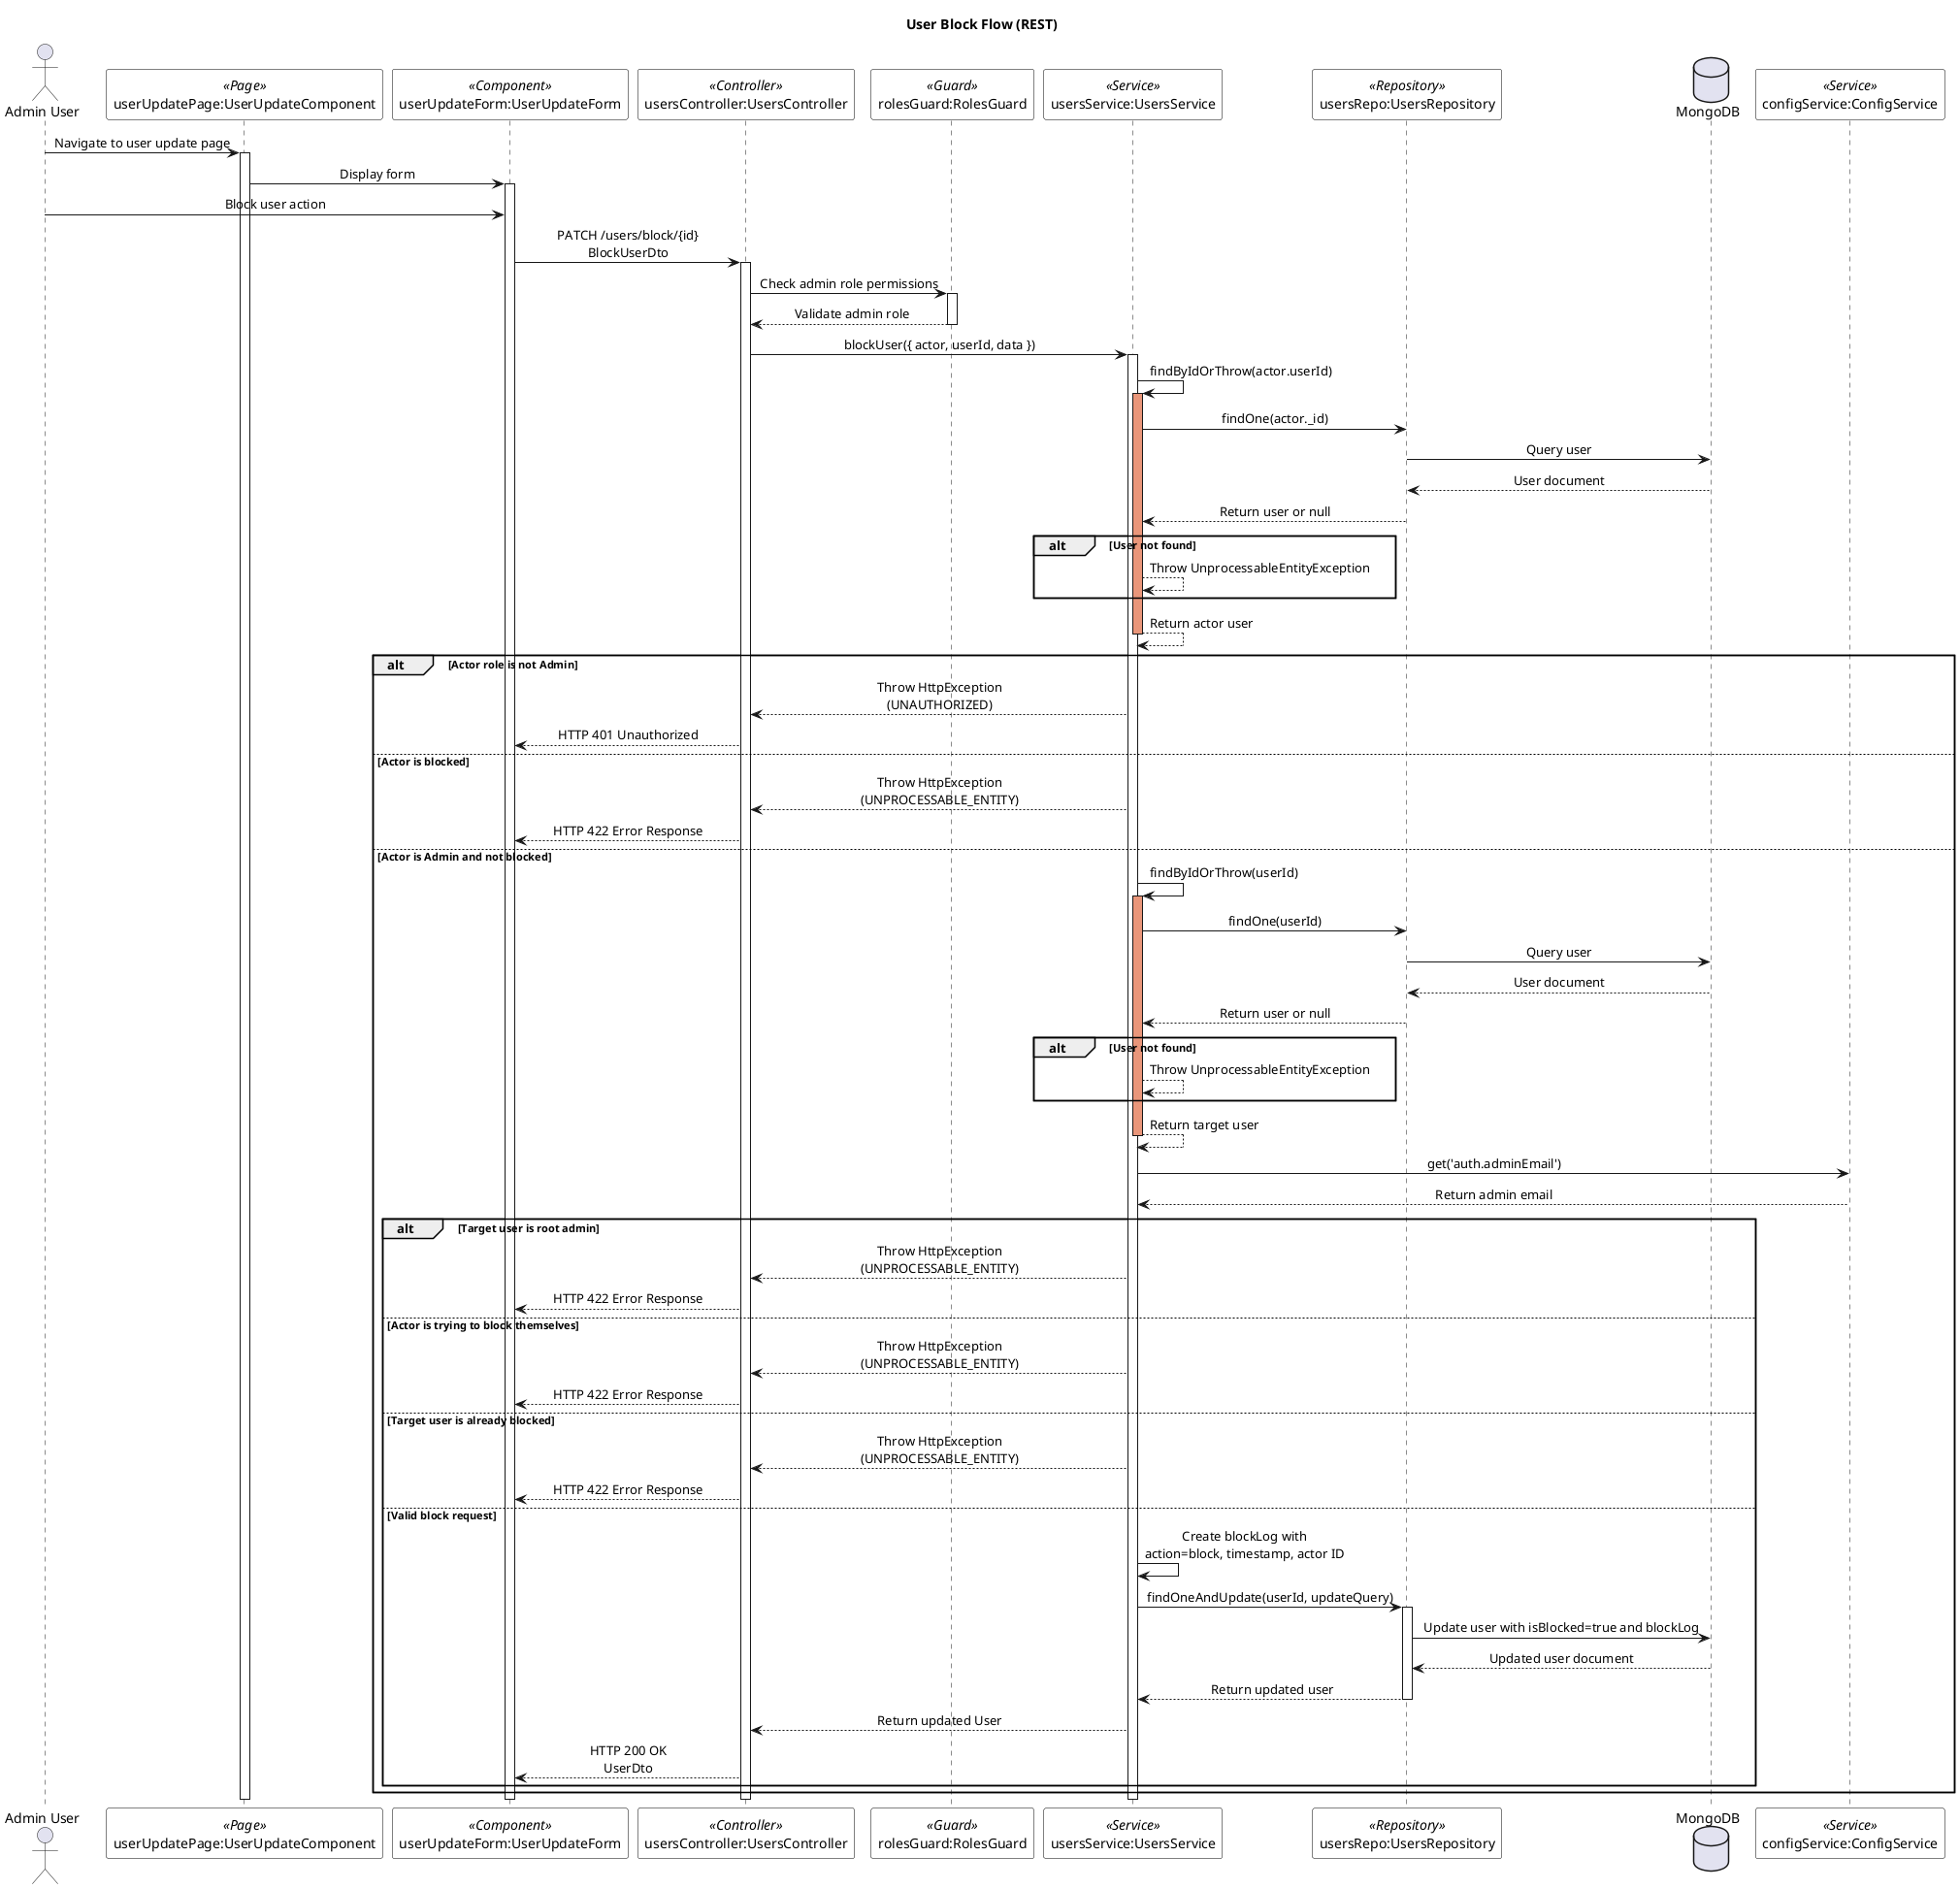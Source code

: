 @startuml User Block Flow

skinparam SequenceMessageAlignment center
skinparam SequenceBoxBackgroundColor white
skinparam SequenceBoxBorderColor black
skinparam NoteBackgroundColor lightyellow
skinparam NoteBorderColor black
skinparam ParticipantBackgroundColor white
skinparam ParticipantBorderColor black

title User Block Flow (REST)

actor "Admin User" as adminUser
participant "userUpdatePage:UserUpdateComponent" as userUpdatePage <<Page>>
participant "userUpdateForm:UserUpdateForm" as userUpdateForm <<Component>>
participant "usersController:UsersController" as usersController <<Controller>>
participant "rolesGuard:RolesGuard" as rolesGuard <<Guard>>
participant "usersService:UsersService" as usersService <<Service>>
participant "usersRepo:UsersRepository" as usersRepo <<Repository>>
database "MongoDB" as mongoDB
participant "configService:ConfigService" as configService <<Service>>

adminUser -> userUpdatePage : Navigate to user update page
activate userUpdatePage

userUpdatePage -> userUpdateForm : Display form
activate userUpdateForm

adminUser -> userUpdateForm : Block user action

userUpdateForm -> usersController : PATCH /users/block/{id}\nBlockUserDto
activate usersController

usersController -> rolesGuard : Check admin role permissions
activate rolesGuard
rolesGuard --> usersController : Validate admin role
deactivate rolesGuard

usersController -> usersService : blockUser({ actor, userId, data })
activate usersService

usersService -> usersService : findByIdOrThrow(actor.userId)
activate usersService #DarkSalmon
usersService -> usersRepo : findOne(actor._id)
usersRepo -> mongoDB : Query user
mongoDB --> usersRepo : User document
usersRepo --> usersService : Return user or null
alt User not found
    usersService --> usersService : Throw UnprocessableEntityException
end
usersService --> usersService : Return actor user
deactivate usersService

alt Actor role is not Admin
    usersService --> usersController : Throw HttpException\n(UNAUTHORIZED)
    usersController --> userUpdateForm : HTTP 401 Unauthorized
else Actor is blocked
    usersService --> usersController : Throw HttpException\n(UNPROCESSABLE_ENTITY)
    usersController --> userUpdateForm : HTTP 422 Error Response
else Actor is Admin and not blocked
    usersService -> usersService : findByIdOrThrow(userId)
    activate usersService #DarkSalmon
    usersService -> usersRepo : findOne(userId)
    usersRepo -> mongoDB : Query user
    mongoDB --> usersRepo : User document
    usersRepo --> usersService : Return user or null
    alt User not found
        usersService --> usersService : Throw UnprocessableEntityException
    end
    usersService --> usersService : Return target user
    deactivate usersService

    usersService -> configService : get('auth.adminEmail')
    configService --> usersService : Return admin email

    alt Target user is root admin
        usersService --> usersController : Throw HttpException\n(UNPROCESSABLE_ENTITY)
        usersController --> userUpdateForm : HTTP 422 Error Response
    else Actor is trying to block themselves
        usersService --> usersController : Throw HttpException\n(UNPROCESSABLE_ENTITY)
        usersController --> userUpdateForm : HTTP 422 Error Response
    else Target user is already blocked
        usersService --> usersController : Throw HttpException\n(UNPROCESSABLE_ENTITY)
        usersController --> userUpdateForm : HTTP 422 Error Response
    else Valid block request
        usersService -> usersService : Create blockLog with\naction=block, timestamp, actor ID

        usersService -> usersRepo : findOneAndUpdate(userId, updateQuery)
        activate usersRepo
        usersRepo -> mongoDB : Update user with isBlocked=true and blockLog
        mongoDB --> usersRepo : Updated user document
        usersRepo --> usersService : Return updated user
        deactivate usersRepo

        usersService --> usersController : Return updated User
        usersController --> userUpdateForm : HTTP 200 OK\nUserDto
    end
end

deactivate usersService
deactivate usersController

deactivate userUpdateForm
deactivate userUpdatePage

@enduml
